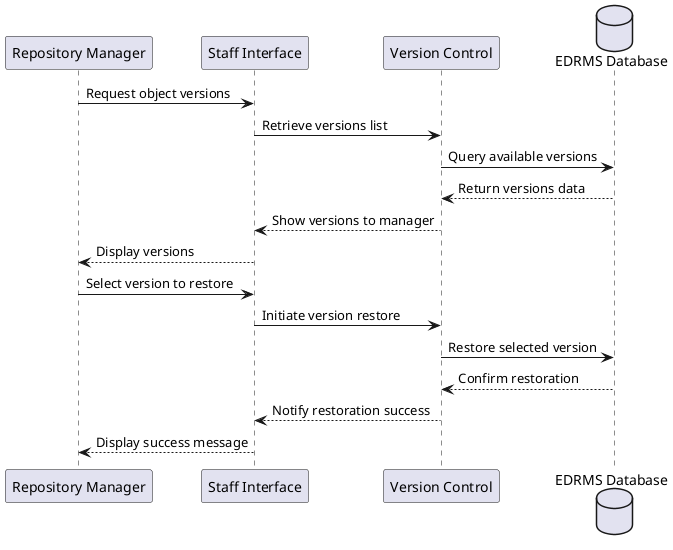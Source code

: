@startuml

participant "Repository Manager" as Manager
participant "Staff Interface" as Interface
participant "Version Control" as VersionControl
database "EDRMS Database" as Database

Manager -> Interface : Request object versions
Interface -> VersionControl : Retrieve versions list
VersionControl -> Database : Query available versions
Database --> VersionControl : Return versions data
VersionControl --> Interface : Show versions to manager
Interface --> Manager : Display versions

Manager -> Interface : Select version to restore
Interface -> VersionControl : Initiate version restore
VersionControl -> Database : Restore selected version
Database --> VersionControl : Confirm restoration
VersionControl --> Interface : Notify restoration success
Interface --> Manager : Display success message

@enduml